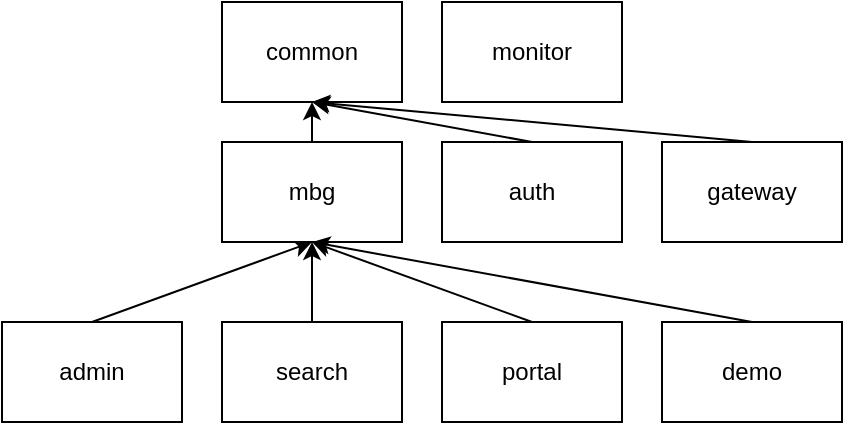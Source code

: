 <mxfile version="14.5.8" type="github">
  <diagram id="1L4XcPpSsIhO6-UYCCzw" name="Page-1">
    <mxGraphModel dx="981" dy="526" grid="1" gridSize="10" guides="1" tooltips="1" connect="1" arrows="1" fold="1" page="1" pageScale="1" pageWidth="827" pageHeight="1169" math="0" shadow="0">
      <root>
        <mxCell id="0" />
        <mxCell id="1" parent="0" />
        <mxCell id="RSWtb9Q0RPRxmCBt2XrI-6" style="rounded=0;orthogonalLoop=1;jettySize=auto;html=1;exitX=0.5;exitY=0;exitDx=0;exitDy=0;entryX=0.5;entryY=1;entryDx=0;entryDy=0;" edge="1" parent="1" source="RSWtb9Q0RPRxmCBt2XrI-1" target="RSWtb9Q0RPRxmCBt2XrI-5">
          <mxGeometry relative="1" as="geometry" />
        </mxCell>
        <mxCell id="RSWtb9Q0RPRxmCBt2XrI-1" value="admin" style="rounded=0;whiteSpace=wrap;html=1;" vertex="1" parent="1">
          <mxGeometry x="190" y="490" width="90" height="50" as="geometry" />
        </mxCell>
        <mxCell id="RSWtb9Q0RPRxmCBt2XrI-7" style="edgeStyle=none;rounded=0;orthogonalLoop=1;jettySize=auto;html=1;exitX=0.5;exitY=0;exitDx=0;exitDy=0;entryX=0.5;entryY=1;entryDx=0;entryDy=0;" edge="1" parent="1" source="RSWtb9Q0RPRxmCBt2XrI-2" target="RSWtb9Q0RPRxmCBt2XrI-5">
          <mxGeometry relative="1" as="geometry" />
        </mxCell>
        <mxCell id="RSWtb9Q0RPRxmCBt2XrI-2" value="search" style="rounded=0;whiteSpace=wrap;html=1;" vertex="1" parent="1">
          <mxGeometry x="300" y="490" width="90" height="50" as="geometry" />
        </mxCell>
        <mxCell id="RSWtb9Q0RPRxmCBt2XrI-8" style="edgeStyle=none;rounded=0;orthogonalLoop=1;jettySize=auto;html=1;exitX=0.5;exitY=0;exitDx=0;exitDy=0;entryX=0.5;entryY=1;entryDx=0;entryDy=0;" edge="1" parent="1" source="RSWtb9Q0RPRxmCBt2XrI-3" target="RSWtb9Q0RPRxmCBt2XrI-5">
          <mxGeometry relative="1" as="geometry" />
        </mxCell>
        <mxCell id="RSWtb9Q0RPRxmCBt2XrI-3" value="portal" style="rounded=0;whiteSpace=wrap;html=1;" vertex="1" parent="1">
          <mxGeometry x="410" y="490" width="90" height="50" as="geometry" />
        </mxCell>
        <mxCell id="RSWtb9Q0RPRxmCBt2XrI-10" value="" style="edgeStyle=none;rounded=0;orthogonalLoop=1;jettySize=auto;html=1;" edge="1" parent="1" source="RSWtb9Q0RPRxmCBt2XrI-5" target="RSWtb9Q0RPRxmCBt2XrI-9">
          <mxGeometry relative="1" as="geometry" />
        </mxCell>
        <mxCell id="RSWtb9Q0RPRxmCBt2XrI-5" value="mbg" style="rounded=0;whiteSpace=wrap;html=1;" vertex="1" parent="1">
          <mxGeometry x="300" y="400" width="90" height="50" as="geometry" />
        </mxCell>
        <mxCell id="RSWtb9Q0RPRxmCBt2XrI-9" value="common" style="rounded=0;whiteSpace=wrap;html=1;" vertex="1" parent="1">
          <mxGeometry x="300" y="330" width="90" height="50" as="geometry" />
        </mxCell>
        <mxCell id="RSWtb9Q0RPRxmCBt2XrI-12" style="edgeStyle=none;rounded=0;orthogonalLoop=1;jettySize=auto;html=1;exitX=0.5;exitY=0;exitDx=0;exitDy=0;entryX=0.5;entryY=1;entryDx=0;entryDy=0;" edge="1" parent="1" source="RSWtb9Q0RPRxmCBt2XrI-11" target="RSWtb9Q0RPRxmCBt2XrI-9">
          <mxGeometry relative="1" as="geometry" />
        </mxCell>
        <mxCell id="RSWtb9Q0RPRxmCBt2XrI-11" value="auth" style="rounded=0;whiteSpace=wrap;html=1;" vertex="1" parent="1">
          <mxGeometry x="410" y="400" width="90" height="50" as="geometry" />
        </mxCell>
        <mxCell id="RSWtb9Q0RPRxmCBt2XrI-14" style="edgeStyle=none;rounded=0;orthogonalLoop=1;jettySize=auto;html=1;exitX=0.5;exitY=0;exitDx=0;exitDy=0;entryX=0.5;entryY=1;entryDx=0;entryDy=0;" edge="1" parent="1" source="RSWtb9Q0RPRxmCBt2XrI-13" target="RSWtb9Q0RPRxmCBt2XrI-5">
          <mxGeometry relative="1" as="geometry" />
        </mxCell>
        <mxCell id="RSWtb9Q0RPRxmCBt2XrI-13" value="demo" style="rounded=0;whiteSpace=wrap;html=1;" vertex="1" parent="1">
          <mxGeometry x="520" y="490" width="90" height="50" as="geometry" />
        </mxCell>
        <mxCell id="RSWtb9Q0RPRxmCBt2XrI-16" style="edgeStyle=none;rounded=0;orthogonalLoop=1;jettySize=auto;html=1;exitX=0.5;exitY=0;exitDx=0;exitDy=0;entryX=0.5;entryY=1;entryDx=0;entryDy=0;" edge="1" parent="1" source="RSWtb9Q0RPRxmCBt2XrI-15" target="RSWtb9Q0RPRxmCBt2XrI-9">
          <mxGeometry relative="1" as="geometry" />
        </mxCell>
        <mxCell id="RSWtb9Q0RPRxmCBt2XrI-15" value="gateway" style="rounded=0;whiteSpace=wrap;html=1;" vertex="1" parent="1">
          <mxGeometry x="520" y="400" width="90" height="50" as="geometry" />
        </mxCell>
        <mxCell id="RSWtb9Q0RPRxmCBt2XrI-17" value="monitor" style="rounded=0;whiteSpace=wrap;html=1;" vertex="1" parent="1">
          <mxGeometry x="410" y="330" width="90" height="50" as="geometry" />
        </mxCell>
      </root>
    </mxGraphModel>
  </diagram>
</mxfile>

